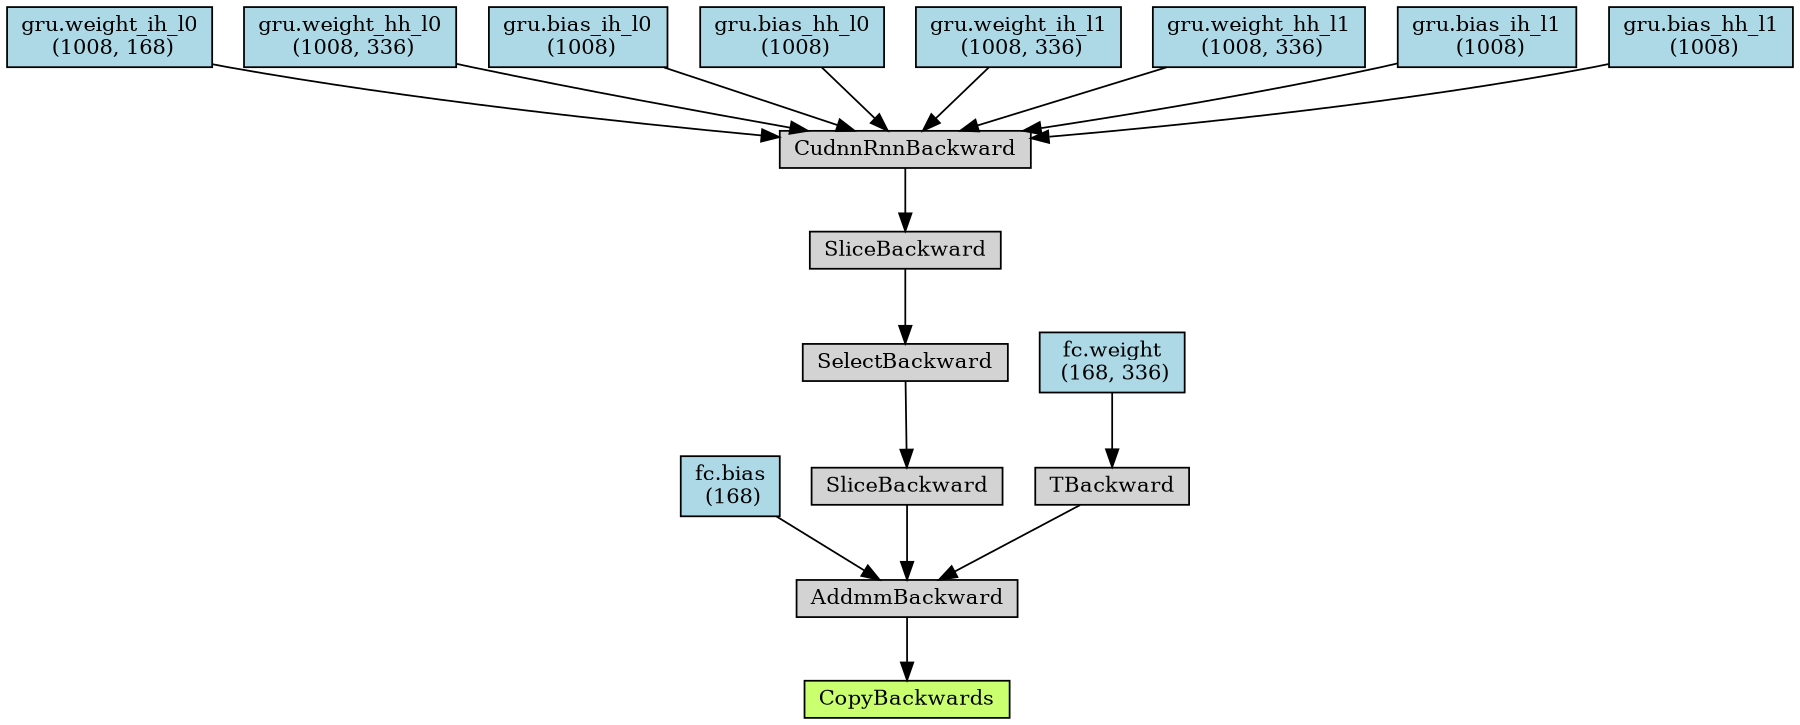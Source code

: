 digraph {
	graph [size="12,12"]
	node [align=left fontsize=12 height=0.2 ranksep=0.1 shape=box style=filled]
	140126957885480 [label=CopyBackwards fillcolor=darkolivegreen1]
	140126957884416 -> 140126957885480
	140126957884416 [label=AddmmBackward]
	140126674412656 -> 140126957884416
	140126674412656 [label="fc.bias
 (168)" fillcolor=lightblue]
	140126674412712 -> 140126957884416
	140126674412712 [label=SliceBackward]
	140126578482424 -> 140126674412712
	140126578482424 [label=SelectBackward]
	140126578482536 -> 140126578482424
	140126578482536 [label=SliceBackward]
	140126578482648 -> 140126578482536
	140126578482648 [label=CudnnRnnBackward]
	140126578482760 -> 140126578482648
	140126578482760 [label="gru.weight_ih_l0
 (1008, 168)" fillcolor=lightblue]
	140126578482816 -> 140126578482648
	140126578482816 [label="gru.weight_hh_l0
 (1008, 336)" fillcolor=lightblue]
	140126578482872 -> 140126578482648
	140126578482872 [label="gru.bias_ih_l0
 (1008)" fillcolor=lightblue]
	140126578482928 -> 140126578482648
	140126578482928 [label="gru.bias_hh_l0
 (1008)" fillcolor=lightblue]
	140126578482984 -> 140126578482648
	140126578482984 [label="gru.weight_ih_l1
 (1008, 336)" fillcolor=lightblue]
	140126578483040 -> 140126578482648
	140126578483040 [label="gru.weight_hh_l1
 (1008, 336)" fillcolor=lightblue]
	140126578483096 -> 140126578482648
	140126578483096 [label="gru.bias_ih_l1
 (1008)" fillcolor=lightblue]
	140126578483152 -> 140126578482648
	140126578483152 [label="gru.bias_hh_l1
 (1008)" fillcolor=lightblue]
	140126674412376 -> 140126957884416
	140126674412376 [label=TBackward]
	140126578482480 -> 140126674412376
	140126578482480 [label="fc.weight
 (168, 336)" fillcolor=lightblue]
}

